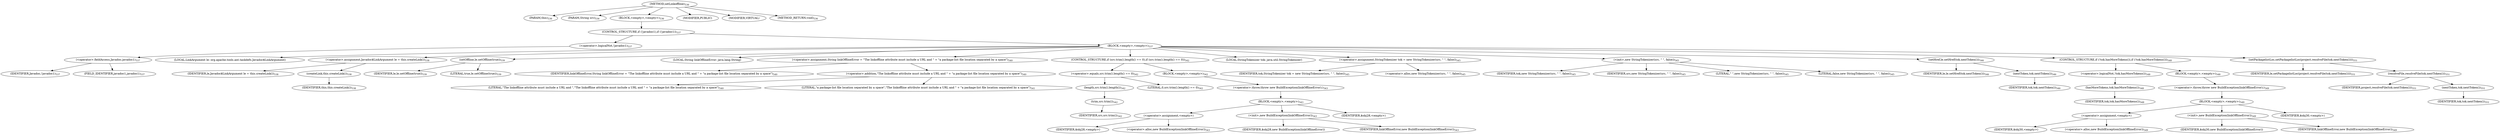 digraph "setLinkoffline" {  
"1737" [label = <(METHOD,setLinkoffline)<SUB>536</SUB>> ]
"174" [label = <(PARAM,this)<SUB>536</SUB>> ]
"1738" [label = <(PARAM,String src)<SUB>536</SUB>> ]
"1739" [label = <(BLOCK,&lt;empty&gt;,&lt;empty&gt;)<SUB>536</SUB>> ]
"1740" [label = <(CONTROL_STRUCTURE,if (!javadoc1),if (!javadoc1))<SUB>537</SUB>> ]
"1741" [label = <(&lt;operator&gt;.logicalNot,!javadoc1)<SUB>537</SUB>> ]
"1742" [label = <(&lt;operator&gt;.fieldAccess,Javadoc.javadoc1)<SUB>537</SUB>> ]
"1743" [label = <(IDENTIFIER,Javadoc,!javadoc1)<SUB>537</SUB>> ]
"1744" [label = <(FIELD_IDENTIFIER,javadoc1,javadoc1)<SUB>537</SUB>> ]
"1745" [label = <(BLOCK,&lt;empty&gt;,&lt;empty&gt;)<SUB>537</SUB>> ]
"1746" [label = <(LOCAL,LinkArgument le: org.apache.tools.ant.taskdefs.Javadoc$LinkArgument)> ]
"1747" [label = <(&lt;operator&gt;.assignment,Javadoc$LinkArgument le = this.createLink())<SUB>538</SUB>> ]
"1748" [label = <(IDENTIFIER,le,Javadoc$LinkArgument le = this.createLink())<SUB>538</SUB>> ]
"1749" [label = <(createLink,this.createLink())<SUB>538</SUB>> ]
"173" [label = <(IDENTIFIER,this,this.createLink())<SUB>538</SUB>> ]
"1750" [label = <(setOffline,le.setOffline(true))<SUB>539</SUB>> ]
"1751" [label = <(IDENTIFIER,le,le.setOffline(true))<SUB>539</SUB>> ]
"1752" [label = <(LITERAL,true,le.setOffline(true))<SUB>539</SUB>> ]
"1753" [label = <(LOCAL,String linkOfflineError: java.lang.String)> ]
"1754" [label = <(&lt;operator&gt;.assignment,String linkOfflineError = &quot;The linkoffline attribute must include a URL and &quot; + &quot;a package-list file location separated by a space&quot;)<SUB>540</SUB>> ]
"1755" [label = <(IDENTIFIER,linkOfflineError,String linkOfflineError = &quot;The linkoffline attribute must include a URL and &quot; + &quot;a package-list file location separated by a space&quot;)<SUB>540</SUB>> ]
"1756" [label = <(&lt;operator&gt;.addition,&quot;The linkoffline attribute must include a URL and &quot; + &quot;a package-list file location separated by a space&quot;)<SUB>540</SUB>> ]
"1757" [label = <(LITERAL,&quot;The linkoffline attribute must include a URL and &quot;,&quot;The linkoffline attribute must include a URL and &quot; + &quot;a package-list file location separated by a space&quot;)<SUB>540</SUB>> ]
"1758" [label = <(LITERAL,&quot;a package-list file location separated by a space&quot;,&quot;The linkoffline attribute must include a URL and &quot; + &quot;a package-list file location separated by a space&quot;)<SUB>541</SUB>> ]
"1759" [label = <(CONTROL_STRUCTURE,if (src.trim().length() == 0),if (src.trim().length() == 0))<SUB>542</SUB>> ]
"1760" [label = <(&lt;operator&gt;.equals,src.trim().length() == 0)<SUB>542</SUB>> ]
"1761" [label = <(length,src.trim().length())<SUB>542</SUB>> ]
"1762" [label = <(trim,src.trim())<SUB>542</SUB>> ]
"1763" [label = <(IDENTIFIER,src,src.trim())<SUB>542</SUB>> ]
"1764" [label = <(LITERAL,0,src.trim().length() == 0)<SUB>542</SUB>> ]
"1765" [label = <(BLOCK,&lt;empty&gt;,&lt;empty&gt;)<SUB>542</SUB>> ]
"1766" [label = <(&lt;operator&gt;.throw,throw new BuildException(linkOfflineError);)<SUB>543</SUB>> ]
"1767" [label = <(BLOCK,&lt;empty&gt;,&lt;empty&gt;)<SUB>543</SUB>> ]
"1768" [label = <(&lt;operator&gt;.assignment,&lt;empty&gt;)> ]
"1769" [label = <(IDENTIFIER,$obj28,&lt;empty&gt;)> ]
"1770" [label = <(&lt;operator&gt;.alloc,new BuildException(linkOfflineError))<SUB>543</SUB>> ]
"1771" [label = <(&lt;init&gt;,new BuildException(linkOfflineError))<SUB>543</SUB>> ]
"1772" [label = <(IDENTIFIER,$obj28,new BuildException(linkOfflineError))> ]
"1773" [label = <(IDENTIFIER,linkOfflineError,new BuildException(linkOfflineError))<SUB>543</SUB>> ]
"1774" [label = <(IDENTIFIER,$obj28,&lt;empty&gt;)> ]
"176" [label = <(LOCAL,StringTokenizer tok: java.util.StringTokenizer)> ]
"1775" [label = <(&lt;operator&gt;.assignment,StringTokenizer tok = new StringTokenizer(src, &quot; &quot;, false))<SUB>545</SUB>> ]
"1776" [label = <(IDENTIFIER,tok,StringTokenizer tok = new StringTokenizer(src, &quot; &quot;, false))<SUB>545</SUB>> ]
"1777" [label = <(&lt;operator&gt;.alloc,new StringTokenizer(src, &quot; &quot;, false))<SUB>545</SUB>> ]
"1778" [label = <(&lt;init&gt;,new StringTokenizer(src, &quot; &quot;, false))<SUB>545</SUB>> ]
"175" [label = <(IDENTIFIER,tok,new StringTokenizer(src, &quot; &quot;, false))<SUB>545</SUB>> ]
"1779" [label = <(IDENTIFIER,src,new StringTokenizer(src, &quot; &quot;, false))<SUB>545</SUB>> ]
"1780" [label = <(LITERAL,&quot; &quot;,new StringTokenizer(src, &quot; &quot;, false))<SUB>545</SUB>> ]
"1781" [label = <(LITERAL,false,new StringTokenizer(src, &quot; &quot;, false))<SUB>545</SUB>> ]
"1782" [label = <(setHref,le.setHref(tok.nextToken()))<SUB>546</SUB>> ]
"1783" [label = <(IDENTIFIER,le,le.setHref(tok.nextToken()))<SUB>546</SUB>> ]
"1784" [label = <(nextToken,tok.nextToken())<SUB>546</SUB>> ]
"1785" [label = <(IDENTIFIER,tok,tok.nextToken())<SUB>546</SUB>> ]
"1786" [label = <(CONTROL_STRUCTURE,if (!tok.hasMoreTokens()),if (!tok.hasMoreTokens()))<SUB>548</SUB>> ]
"1787" [label = <(&lt;operator&gt;.logicalNot,!tok.hasMoreTokens())<SUB>548</SUB>> ]
"1788" [label = <(hasMoreTokens,tok.hasMoreTokens())<SUB>548</SUB>> ]
"1789" [label = <(IDENTIFIER,tok,tok.hasMoreTokens())<SUB>548</SUB>> ]
"1790" [label = <(BLOCK,&lt;empty&gt;,&lt;empty&gt;)<SUB>548</SUB>> ]
"1791" [label = <(&lt;operator&gt;.throw,throw new BuildException(linkOfflineError);)<SUB>549</SUB>> ]
"1792" [label = <(BLOCK,&lt;empty&gt;,&lt;empty&gt;)<SUB>549</SUB>> ]
"1793" [label = <(&lt;operator&gt;.assignment,&lt;empty&gt;)> ]
"1794" [label = <(IDENTIFIER,$obj30,&lt;empty&gt;)> ]
"1795" [label = <(&lt;operator&gt;.alloc,new BuildException(linkOfflineError))<SUB>549</SUB>> ]
"1796" [label = <(&lt;init&gt;,new BuildException(linkOfflineError))<SUB>549</SUB>> ]
"1797" [label = <(IDENTIFIER,$obj30,new BuildException(linkOfflineError))> ]
"1798" [label = <(IDENTIFIER,linkOfflineError,new BuildException(linkOfflineError))<SUB>549</SUB>> ]
"1799" [label = <(IDENTIFIER,$obj30,&lt;empty&gt;)> ]
"1800" [label = <(setPackagelistLoc,setPackagelistLoc(project.resolveFile(tok.nextToken())))<SUB>551</SUB>> ]
"1801" [label = <(IDENTIFIER,le,setPackagelistLoc(project.resolveFile(tok.nextToken())))<SUB>551</SUB>> ]
"1802" [label = <(resolveFile,resolveFile(tok.nextToken()))<SUB>551</SUB>> ]
"1803" [label = <(IDENTIFIER,project,resolveFile(tok.nextToken()))<SUB>551</SUB>> ]
"1804" [label = <(nextToken,tok.nextToken())<SUB>551</SUB>> ]
"1805" [label = <(IDENTIFIER,tok,tok.nextToken())<SUB>551</SUB>> ]
"1806" [label = <(MODIFIER,PUBLIC)> ]
"1807" [label = <(MODIFIER,VIRTUAL)> ]
"1808" [label = <(METHOD_RETURN,void)<SUB>536</SUB>> ]
  "1737" -> "174" 
  "1737" -> "1738" 
  "1737" -> "1739" 
  "1737" -> "1806" 
  "1737" -> "1807" 
  "1737" -> "1808" 
  "1739" -> "1740" 
  "1740" -> "1741" 
  "1740" -> "1745" 
  "1741" -> "1742" 
  "1742" -> "1743" 
  "1742" -> "1744" 
  "1745" -> "1746" 
  "1745" -> "1747" 
  "1745" -> "1750" 
  "1745" -> "1753" 
  "1745" -> "1754" 
  "1745" -> "1759" 
  "1745" -> "176" 
  "1745" -> "1775" 
  "1745" -> "1778" 
  "1745" -> "1782" 
  "1745" -> "1786" 
  "1745" -> "1800" 
  "1747" -> "1748" 
  "1747" -> "1749" 
  "1749" -> "173" 
  "1750" -> "1751" 
  "1750" -> "1752" 
  "1754" -> "1755" 
  "1754" -> "1756" 
  "1756" -> "1757" 
  "1756" -> "1758" 
  "1759" -> "1760" 
  "1759" -> "1765" 
  "1760" -> "1761" 
  "1760" -> "1764" 
  "1761" -> "1762" 
  "1762" -> "1763" 
  "1765" -> "1766" 
  "1766" -> "1767" 
  "1767" -> "1768" 
  "1767" -> "1771" 
  "1767" -> "1774" 
  "1768" -> "1769" 
  "1768" -> "1770" 
  "1771" -> "1772" 
  "1771" -> "1773" 
  "1775" -> "1776" 
  "1775" -> "1777" 
  "1778" -> "175" 
  "1778" -> "1779" 
  "1778" -> "1780" 
  "1778" -> "1781" 
  "1782" -> "1783" 
  "1782" -> "1784" 
  "1784" -> "1785" 
  "1786" -> "1787" 
  "1786" -> "1790" 
  "1787" -> "1788" 
  "1788" -> "1789" 
  "1790" -> "1791" 
  "1791" -> "1792" 
  "1792" -> "1793" 
  "1792" -> "1796" 
  "1792" -> "1799" 
  "1793" -> "1794" 
  "1793" -> "1795" 
  "1796" -> "1797" 
  "1796" -> "1798" 
  "1800" -> "1801" 
  "1800" -> "1802" 
  "1802" -> "1803" 
  "1802" -> "1804" 
  "1804" -> "1805" 
}
